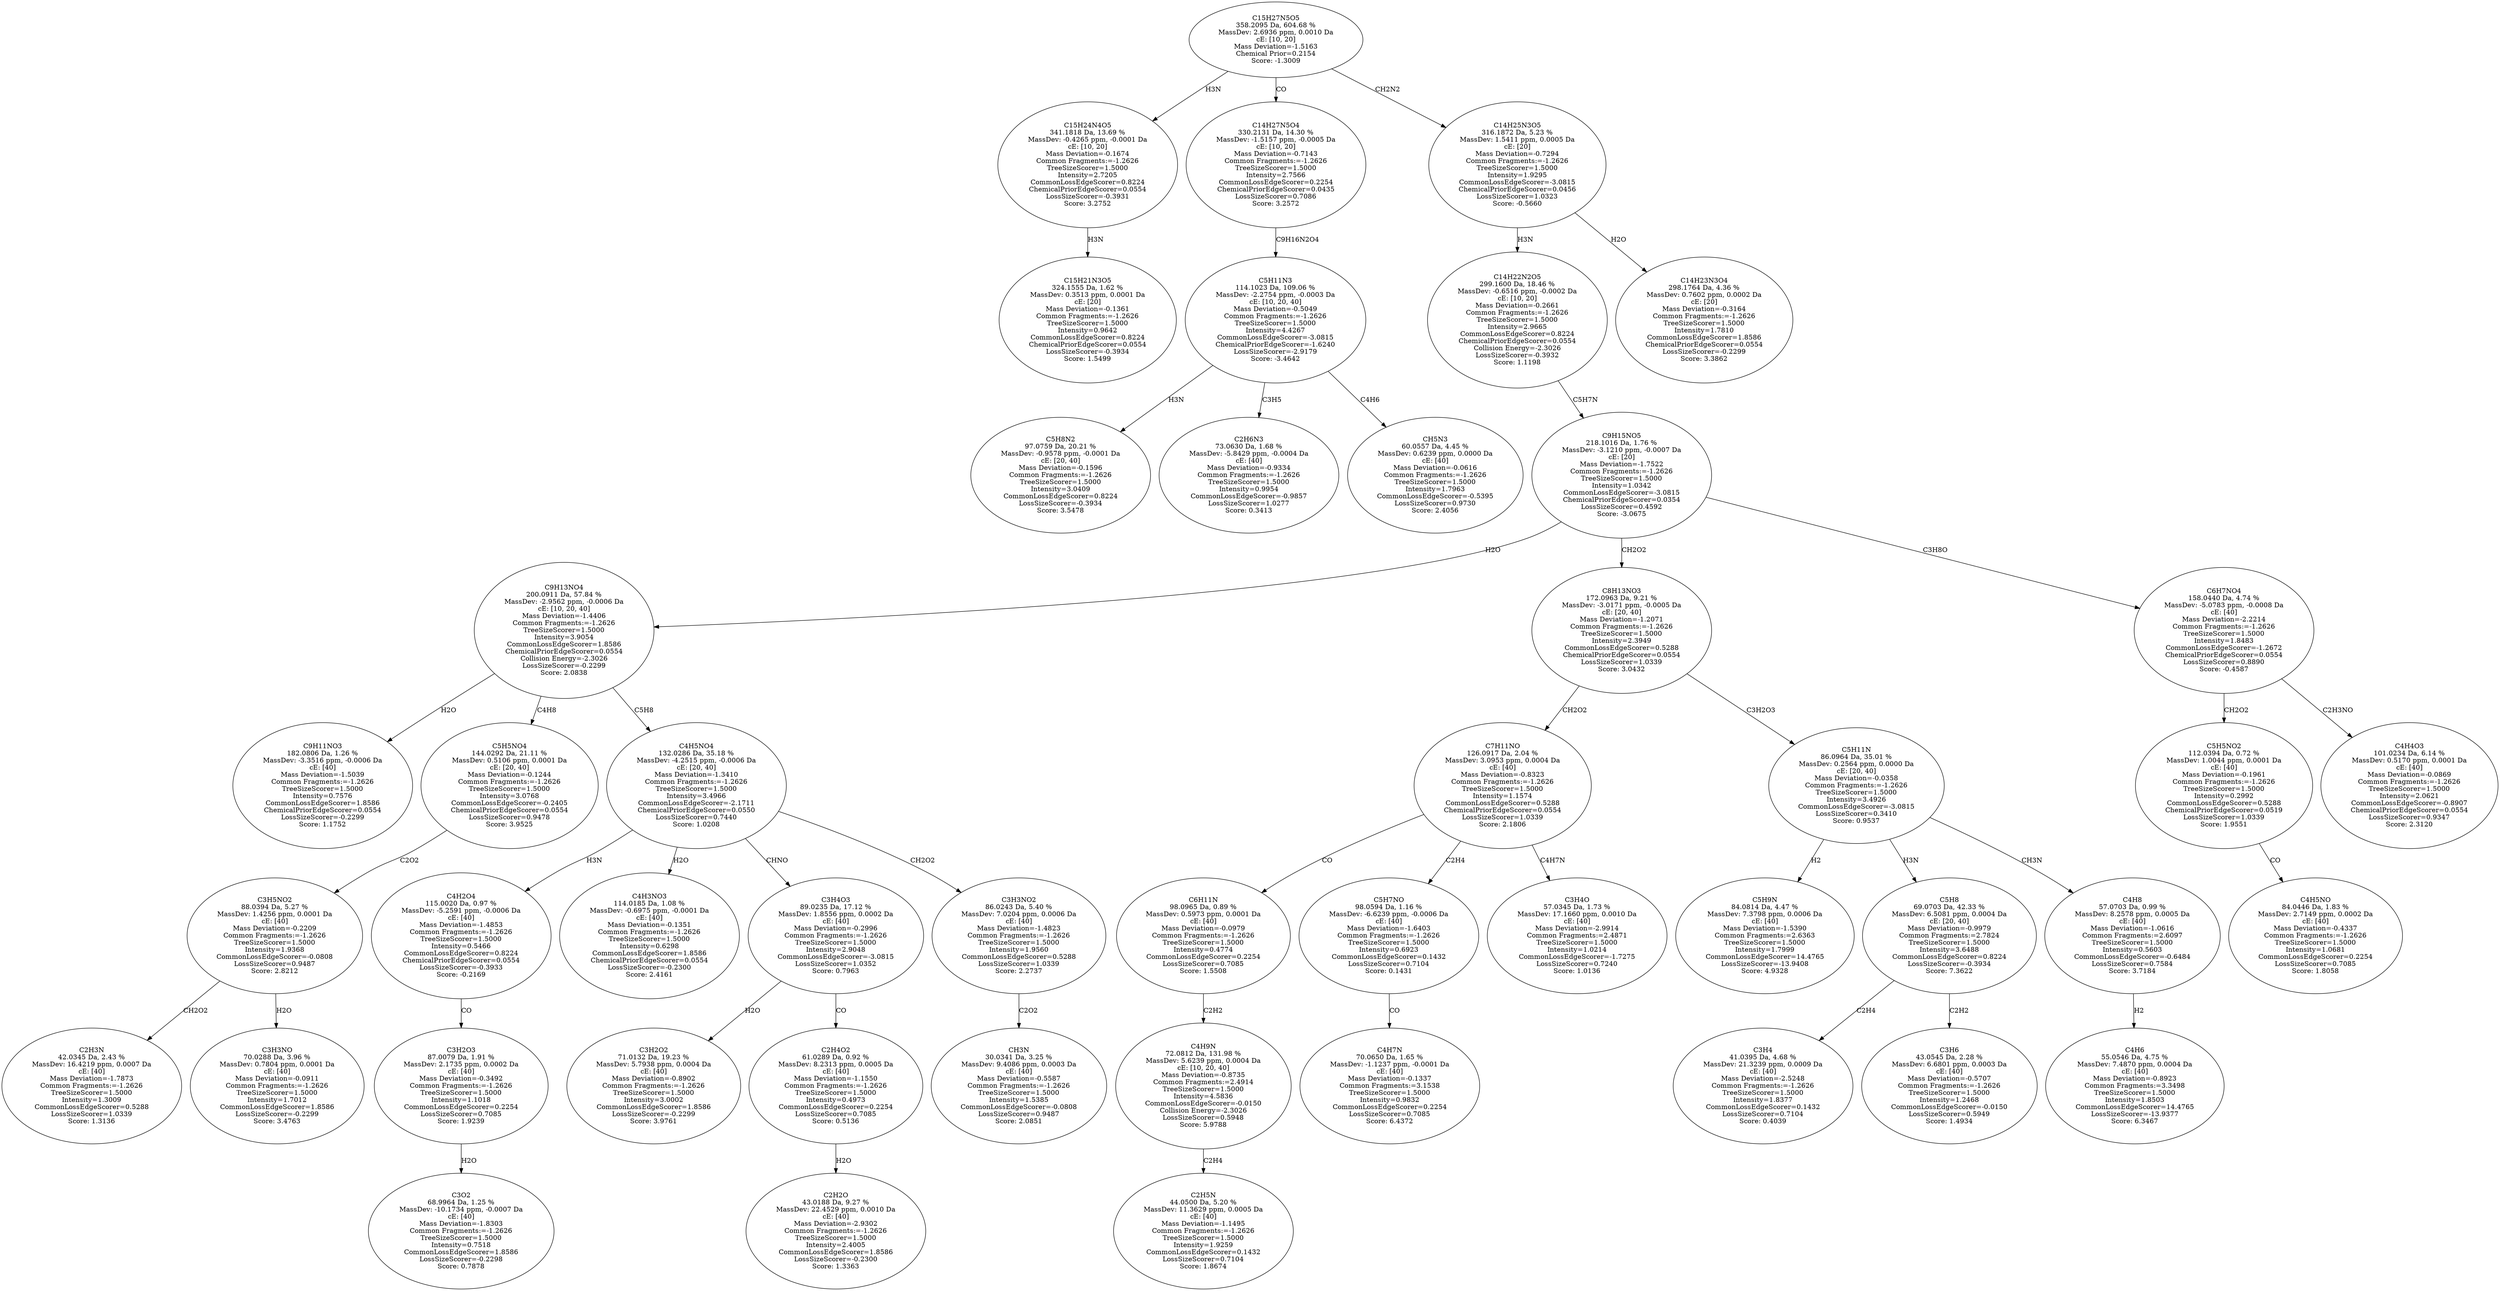 strict digraph {
v1 [label="C15H21N3O5\n324.1555 Da, 1.62 %\nMassDev: 0.3513 ppm, 0.0001 Da\ncE: [20]\nMass Deviation=-0.1361\nCommon Fragments:=-1.2626\nTreeSizeScorer=1.5000\nIntensity=0.9642\nCommonLossEdgeScorer=0.8224\nChemicalPriorEdgeScorer=0.0554\nLossSizeScorer=-0.3934\nScore: 1.5499"];
v2 [label="C15H24N4O5\n341.1818 Da, 13.69 %\nMassDev: -0.4265 ppm, -0.0001 Da\ncE: [10, 20]\nMass Deviation=-0.1674\nCommon Fragments:=-1.2626\nTreeSizeScorer=1.5000\nIntensity=2.7205\nCommonLossEdgeScorer=0.8224\nChemicalPriorEdgeScorer=0.0554\nLossSizeScorer=-0.3931\nScore: 3.2752"];
v3 [label="C5H8N2\n97.0759 Da, 20.21 %\nMassDev: -0.9578 ppm, -0.0001 Da\ncE: [20, 40]\nMass Deviation=-0.1596\nCommon Fragments:=-1.2626\nTreeSizeScorer=1.5000\nIntensity=3.0409\nCommonLossEdgeScorer=0.8224\nLossSizeScorer=-0.3934\nScore: 3.5478"];
v4 [label="C2H6N3\n73.0630 Da, 1.68 %\nMassDev: -5.8429 ppm, -0.0004 Da\ncE: [40]\nMass Deviation=-0.9334\nCommon Fragments:=-1.2626\nTreeSizeScorer=1.5000\nIntensity=0.9954\nCommonLossEdgeScorer=-0.9857\nLossSizeScorer=1.0277\nScore: 0.3413"];
v5 [label="CH5N3\n60.0557 Da, 4.45 %\nMassDev: 0.6239 ppm, 0.0000 Da\ncE: [40]\nMass Deviation=-0.0616\nCommon Fragments:=-1.2626\nTreeSizeScorer=1.5000\nIntensity=1.7963\nCommonLossEdgeScorer=-0.5395\nLossSizeScorer=0.9730\nScore: 2.4056"];
v6 [label="C5H11N3\n114.1023 Da, 109.06 %\nMassDev: -2.2754 ppm, -0.0003 Da\ncE: [10, 20, 40]\nMass Deviation=-0.5049\nCommon Fragments:=-1.2626\nTreeSizeScorer=1.5000\nIntensity=4.4267\nCommonLossEdgeScorer=-3.0815\nChemicalPriorEdgeScorer=-1.6240\nLossSizeScorer=-2.9179\nScore: -3.4642"];
v7 [label="C14H27N5O4\n330.2131 Da, 14.30 %\nMassDev: -1.5157 ppm, -0.0005 Da\ncE: [10, 20]\nMass Deviation=-0.7143\nCommon Fragments:=-1.2626\nTreeSizeScorer=1.5000\nIntensity=2.7566\nCommonLossEdgeScorer=0.2254\nChemicalPriorEdgeScorer=0.0435\nLossSizeScorer=0.7086\nScore: 3.2572"];
v8 [label="C9H11NO3\n182.0806 Da, 1.26 %\nMassDev: -3.3516 ppm, -0.0006 Da\ncE: [40]\nMass Deviation=-1.5039\nCommon Fragments:=-1.2626\nTreeSizeScorer=1.5000\nIntensity=0.7576\nCommonLossEdgeScorer=1.8586\nChemicalPriorEdgeScorer=0.0554\nLossSizeScorer=-0.2299\nScore: 1.1752"];
v9 [label="C2H3N\n42.0345 Da, 2.43 %\nMassDev: 16.4219 ppm, 0.0007 Da\ncE: [40]\nMass Deviation=-1.7873\nCommon Fragments:=-1.2626\nTreeSizeScorer=1.5000\nIntensity=1.3009\nCommonLossEdgeScorer=0.5288\nLossSizeScorer=1.0339\nScore: 1.3136"];
v10 [label="C3H3NO\n70.0288 Da, 3.96 %\nMassDev: 0.7804 ppm, 0.0001 Da\ncE: [40]\nMass Deviation=-0.0911\nCommon Fragments:=-1.2626\nTreeSizeScorer=1.5000\nIntensity=1.7012\nCommonLossEdgeScorer=1.8586\nLossSizeScorer=-0.2299\nScore: 3.4763"];
v11 [label="C3H5NO2\n88.0394 Da, 5.27 %\nMassDev: 1.4256 ppm, 0.0001 Da\ncE: [40]\nMass Deviation=-0.2209\nCommon Fragments:=-1.2626\nTreeSizeScorer=1.5000\nIntensity=1.9368\nCommonLossEdgeScorer=-0.0808\nLossSizeScorer=0.9487\nScore: 2.8212"];
v12 [label="C5H5NO4\n144.0292 Da, 21.11 %\nMassDev: 0.5106 ppm, 0.0001 Da\ncE: [20, 40]\nMass Deviation=-0.1244\nCommon Fragments:=-1.2626\nTreeSizeScorer=1.5000\nIntensity=3.0768\nCommonLossEdgeScorer=-0.2405\nChemicalPriorEdgeScorer=0.0554\nLossSizeScorer=0.9478\nScore: 3.9525"];
v13 [label="C3O2\n68.9964 Da, 1.25 %\nMassDev: -10.1734 ppm, -0.0007 Da\ncE: [40]\nMass Deviation=-1.8303\nCommon Fragments:=-1.2626\nTreeSizeScorer=1.5000\nIntensity=0.7518\nCommonLossEdgeScorer=1.8586\nLossSizeScorer=-0.2298\nScore: 0.7878"];
v14 [label="C3H2O3\n87.0079 Da, 1.91 %\nMassDev: 2.1735 ppm, 0.0002 Da\ncE: [40]\nMass Deviation=-0.3492\nCommon Fragments:=-1.2626\nTreeSizeScorer=1.5000\nIntensity=1.1018\nCommonLossEdgeScorer=0.2254\nLossSizeScorer=0.7085\nScore: 1.9239"];
v15 [label="C4H2O4\n115.0020 Da, 0.97 %\nMassDev: -5.2591 ppm, -0.0006 Da\ncE: [40]\nMass Deviation=-1.4853\nCommon Fragments:=-1.2626\nTreeSizeScorer=1.5000\nIntensity=0.5466\nCommonLossEdgeScorer=0.8224\nChemicalPriorEdgeScorer=0.0554\nLossSizeScorer=-0.3933\nScore: -0.2169"];
v16 [label="C4H3NO3\n114.0185 Da, 1.08 %\nMassDev: -0.6975 ppm, -0.0001 Da\ncE: [40]\nMass Deviation=-0.1351\nCommon Fragments:=-1.2626\nTreeSizeScorer=1.5000\nIntensity=0.6298\nCommonLossEdgeScorer=1.8586\nChemicalPriorEdgeScorer=0.0554\nLossSizeScorer=-0.2300\nScore: 2.4161"];
v17 [label="C3H2O2\n71.0132 Da, 19.23 %\nMassDev: 5.7938 ppm, 0.0004 Da\ncE: [40]\nMass Deviation=-0.8902\nCommon Fragments:=-1.2626\nTreeSizeScorer=1.5000\nIntensity=3.0002\nCommonLossEdgeScorer=1.8586\nLossSizeScorer=-0.2299\nScore: 3.9761"];
v18 [label="C2H2O\n43.0188 Da, 9.27 %\nMassDev: 22.4529 ppm, 0.0010 Da\ncE: [40]\nMass Deviation=-2.9302\nCommon Fragments:=-1.2626\nTreeSizeScorer=1.5000\nIntensity=2.4005\nCommonLossEdgeScorer=1.8586\nLossSizeScorer=-0.2300\nScore: 1.3363"];
v19 [label="C2H4O2\n61.0289 Da, 0.92 %\nMassDev: 8.2313 ppm, 0.0005 Da\ncE: [40]\nMass Deviation=-1.1550\nCommon Fragments:=-1.2626\nTreeSizeScorer=1.5000\nIntensity=0.4973\nCommonLossEdgeScorer=0.2254\nLossSizeScorer=0.7085\nScore: 0.5136"];
v20 [label="C3H4O3\n89.0235 Da, 17.12 %\nMassDev: 1.8556 ppm, 0.0002 Da\ncE: [40]\nMass Deviation=-0.2996\nCommon Fragments:=-1.2626\nTreeSizeScorer=1.5000\nIntensity=2.9048\nCommonLossEdgeScorer=-3.0815\nLossSizeScorer=1.0352\nScore: 0.7963"];
v21 [label="CH3N\n30.0341 Da, 3.25 %\nMassDev: 9.4086 ppm, 0.0003 Da\ncE: [40]\nMass Deviation=-0.5587\nCommon Fragments:=-1.2626\nTreeSizeScorer=1.5000\nIntensity=1.5385\nCommonLossEdgeScorer=-0.0808\nLossSizeScorer=0.9487\nScore: 2.0851"];
v22 [label="C3H3NO2\n86.0243 Da, 5.40 %\nMassDev: 7.0204 ppm, 0.0006 Da\ncE: [40]\nMass Deviation=-1.4823\nCommon Fragments:=-1.2626\nTreeSizeScorer=1.5000\nIntensity=1.9560\nCommonLossEdgeScorer=0.5288\nLossSizeScorer=1.0339\nScore: 2.2737"];
v23 [label="C4H5NO4\n132.0286 Da, 35.18 %\nMassDev: -4.2515 ppm, -0.0006 Da\ncE: [20, 40]\nMass Deviation=-1.3410\nCommon Fragments:=-1.2626\nTreeSizeScorer=1.5000\nIntensity=3.4966\nCommonLossEdgeScorer=-2.1711\nChemicalPriorEdgeScorer=0.0550\nLossSizeScorer=0.7440\nScore: 1.0208"];
v24 [label="C9H13NO4\n200.0911 Da, 57.84 %\nMassDev: -2.9562 ppm, -0.0006 Da\ncE: [10, 20, 40]\nMass Deviation=-1.4406\nCommon Fragments:=-1.2626\nTreeSizeScorer=1.5000\nIntensity=3.9054\nCommonLossEdgeScorer=1.8586\nChemicalPriorEdgeScorer=0.0554\nCollision Energy=-2.3026\nLossSizeScorer=-0.2299\nScore: 2.0838"];
v25 [label="C2H5N\n44.0500 Da, 5.20 %\nMassDev: 11.3629 ppm, 0.0005 Da\ncE: [40]\nMass Deviation=-1.1495\nCommon Fragments:=-1.2626\nTreeSizeScorer=1.5000\nIntensity=1.9259\nCommonLossEdgeScorer=0.1432\nLossSizeScorer=0.7104\nScore: 1.8674"];
v26 [label="C4H9N\n72.0812 Da, 131.98 %\nMassDev: 5.6239 ppm, 0.0004 Da\ncE: [10, 20, 40]\nMass Deviation=-0.8735\nCommon Fragments:=2.4914\nTreeSizeScorer=1.5000\nIntensity=4.5836\nCommonLossEdgeScorer=-0.0150\nCollision Energy=-2.3026\nLossSizeScorer=0.5948\nScore: 5.9788"];
v27 [label="C6H11N\n98.0965 Da, 0.89 %\nMassDev: 0.5973 ppm, 0.0001 Da\ncE: [40]\nMass Deviation=-0.0979\nCommon Fragments:=-1.2626\nTreeSizeScorer=1.5000\nIntensity=0.4774\nCommonLossEdgeScorer=0.2254\nLossSizeScorer=0.7085\nScore: 1.5508"];
v28 [label="C4H7N\n70.0650 Da, 1.65 %\nMassDev: -1.1237 ppm, -0.0001 Da\ncE: [40]\nMass Deviation=-0.1337\nCommon Fragments:=3.1538\nTreeSizeScorer=1.5000\nIntensity=0.9832\nCommonLossEdgeScorer=0.2254\nLossSizeScorer=0.7085\nScore: 6.4372"];
v29 [label="C5H7NO\n98.0594 Da, 1.16 %\nMassDev: -6.6239 ppm, -0.0006 Da\ncE: [40]\nMass Deviation=-1.6403\nCommon Fragments:=-1.2626\nTreeSizeScorer=1.5000\nIntensity=0.6923\nCommonLossEdgeScorer=0.1432\nLossSizeScorer=0.7104\nScore: 0.1431"];
v30 [label="C3H4O\n57.0345 Da, 1.73 %\nMassDev: 17.1660 ppm, 0.0010 Da\ncE: [40]\nMass Deviation=-2.9914\nCommon Fragments:=2.4871\nTreeSizeScorer=1.5000\nIntensity=1.0214\nCommonLossEdgeScorer=-1.7275\nLossSizeScorer=0.7240\nScore: 1.0136"];
v31 [label="C7H11NO\n126.0917 Da, 2.04 %\nMassDev: 3.0953 ppm, 0.0004 Da\ncE: [40]\nMass Deviation=-0.8323\nCommon Fragments:=-1.2626\nTreeSizeScorer=1.5000\nIntensity=1.1574\nCommonLossEdgeScorer=0.5288\nChemicalPriorEdgeScorer=0.0554\nLossSizeScorer=1.0339\nScore: 2.1806"];
v32 [label="C5H9N\n84.0814 Da, 4.47 %\nMassDev: 7.3798 ppm, 0.0006 Da\ncE: [40]\nMass Deviation=-1.5390\nCommon Fragments:=2.6363\nTreeSizeScorer=1.5000\nIntensity=1.7999\nCommonLossEdgeScorer=14.4765\nLossSizeScorer=-13.9408\nScore: 4.9328"];
v33 [label="C3H4\n41.0395 Da, 4.68 %\nMassDev: 21.3239 ppm, 0.0009 Da\ncE: [40]\nMass Deviation=-2.5248\nCommon Fragments:=-1.2626\nTreeSizeScorer=1.5000\nIntensity=1.8377\nCommonLossEdgeScorer=0.1432\nLossSizeScorer=0.7104\nScore: 0.4039"];
v34 [label="C3H6\n43.0545 Da, 2.28 %\nMassDev: 6.6801 ppm, 0.0003 Da\ncE: [40]\nMass Deviation=-0.5707\nCommon Fragments:=-1.2626\nTreeSizeScorer=1.5000\nIntensity=1.2468\nCommonLossEdgeScorer=-0.0150\nLossSizeScorer=0.5949\nScore: 1.4934"];
v35 [label="C5H8\n69.0703 Da, 42.33 %\nMassDev: 6.5081 ppm, 0.0004 Da\ncE: [20, 40]\nMass Deviation=-0.9979\nCommon Fragments:=2.7824\nTreeSizeScorer=1.5000\nIntensity=3.6488\nCommonLossEdgeScorer=0.8224\nLossSizeScorer=-0.3934\nScore: 7.3622"];
v36 [label="C4H6\n55.0546 Da, 4.75 %\nMassDev: 7.4870 ppm, 0.0004 Da\ncE: [40]\nMass Deviation=-0.8923\nCommon Fragments:=3.3498\nTreeSizeScorer=1.5000\nIntensity=1.8503\nCommonLossEdgeScorer=14.4765\nLossSizeScorer=-13.9377\nScore: 6.3467"];
v37 [label="C4H8\n57.0703 Da, 0.99 %\nMassDev: 8.2578 ppm, 0.0005 Da\ncE: [40]\nMass Deviation=-1.0616\nCommon Fragments:=2.6097\nTreeSizeScorer=1.5000\nIntensity=0.5603\nCommonLossEdgeScorer=-0.6484\nLossSizeScorer=0.7584\nScore: 3.7184"];
v38 [label="C5H11N\n86.0964 Da, 35.01 %\nMassDev: 0.2564 ppm, 0.0000 Da\ncE: [20, 40]\nMass Deviation=-0.0358\nCommon Fragments:=-1.2626\nTreeSizeScorer=1.5000\nIntensity=3.4926\nCommonLossEdgeScorer=-3.0815\nLossSizeScorer=0.3410\nScore: 0.9537"];
v39 [label="C8H13NO3\n172.0963 Da, 9.21 %\nMassDev: -3.0171 ppm, -0.0005 Da\ncE: [20, 40]\nMass Deviation=-1.2071\nCommon Fragments:=-1.2626\nTreeSizeScorer=1.5000\nIntensity=2.3949\nCommonLossEdgeScorer=0.5288\nChemicalPriorEdgeScorer=0.0554\nLossSizeScorer=1.0339\nScore: 3.0432"];
v40 [label="C4H5NO\n84.0446 Da, 1.83 %\nMassDev: 2.7149 ppm, 0.0002 Da\ncE: [40]\nMass Deviation=-0.4337\nCommon Fragments:=-1.2626\nTreeSizeScorer=1.5000\nIntensity=1.0681\nCommonLossEdgeScorer=0.2254\nLossSizeScorer=0.7085\nScore: 1.8058"];
v41 [label="C5H5NO2\n112.0394 Da, 0.72 %\nMassDev: 1.0044 ppm, 0.0001 Da\ncE: [40]\nMass Deviation=-0.1961\nCommon Fragments:=-1.2626\nTreeSizeScorer=1.5000\nIntensity=0.2992\nCommonLossEdgeScorer=0.5288\nChemicalPriorEdgeScorer=0.0519\nLossSizeScorer=1.0339\nScore: 1.9551"];
v42 [label="C4H4O3\n101.0234 Da, 6.14 %\nMassDev: 0.5170 ppm, 0.0001 Da\ncE: [40]\nMass Deviation=-0.0869\nCommon Fragments:=-1.2626\nTreeSizeScorer=1.5000\nIntensity=2.0621\nCommonLossEdgeScorer=-0.8907\nChemicalPriorEdgeScorer=0.0554\nLossSizeScorer=0.9347\nScore: 2.3120"];
v43 [label="C6H7NO4\n158.0440 Da, 4.74 %\nMassDev: -5.0783 ppm, -0.0008 Da\ncE: [40]\nMass Deviation=-2.2214\nCommon Fragments:=-1.2626\nTreeSizeScorer=1.5000\nIntensity=1.8483\nCommonLossEdgeScorer=-1.2672\nChemicalPriorEdgeScorer=0.0554\nLossSizeScorer=0.8890\nScore: -0.4587"];
v44 [label="C9H15NO5\n218.1016 Da, 1.76 %\nMassDev: -3.1210 ppm, -0.0007 Da\ncE: [20]\nMass Deviation=-1.7522\nCommon Fragments:=-1.2626\nTreeSizeScorer=1.5000\nIntensity=1.0342\nCommonLossEdgeScorer=-3.0815\nChemicalPriorEdgeScorer=0.0354\nLossSizeScorer=0.4592\nScore: -3.0675"];
v45 [label="C14H22N2O5\n299.1600 Da, 18.46 %\nMassDev: -0.6516 ppm, -0.0002 Da\ncE: [10, 20]\nMass Deviation=-0.2661\nCommon Fragments:=-1.2626\nTreeSizeScorer=1.5000\nIntensity=2.9665\nCommonLossEdgeScorer=0.8224\nChemicalPriorEdgeScorer=0.0554\nCollision Energy=-2.3026\nLossSizeScorer=-0.3932\nScore: 1.1198"];
v46 [label="C14H23N3O4\n298.1764 Da, 4.36 %\nMassDev: 0.7602 ppm, 0.0002 Da\ncE: [20]\nMass Deviation=-0.3164\nCommon Fragments:=-1.2626\nTreeSizeScorer=1.5000\nIntensity=1.7810\nCommonLossEdgeScorer=1.8586\nChemicalPriorEdgeScorer=0.0554\nLossSizeScorer=-0.2299\nScore: 3.3862"];
v47 [label="C14H25N3O5\n316.1872 Da, 5.23 %\nMassDev: 1.5411 ppm, 0.0005 Da\ncE: [20]\nMass Deviation=-0.7294\nCommon Fragments:=-1.2626\nTreeSizeScorer=1.5000\nIntensity=1.9295\nCommonLossEdgeScorer=-3.0815\nChemicalPriorEdgeScorer=0.0456\nLossSizeScorer=1.0323\nScore: -0.5660"];
v48 [label="C15H27N5O5\n358.2095 Da, 604.68 %\nMassDev: 2.6936 ppm, 0.0010 Da\ncE: [10, 20]\nMass Deviation=-1.5163\nChemical Prior=0.2154\nScore: -1.3009"];
v2 -> v1 [label="H3N"];
v48 -> v2 [label="H3N"];
v6 -> v3 [label="H3N"];
v6 -> v4 [label="C3H5"];
v6 -> v5 [label="C4H6"];
v7 -> v6 [label="C9H16N2O4"];
v48 -> v7 [label="CO"];
v24 -> v8 [label="H2O"];
v11 -> v9 [label="CH2O2"];
v11 -> v10 [label="H2O"];
v12 -> v11 [label="C2O2"];
v24 -> v12 [label="C4H8"];
v14 -> v13 [label="H2O"];
v15 -> v14 [label="CO"];
v23 -> v15 [label="H3N"];
v23 -> v16 [label="H2O"];
v20 -> v17 [label="H2O"];
v19 -> v18 [label="H2O"];
v20 -> v19 [label="CO"];
v23 -> v20 [label="CHNO"];
v22 -> v21 [label="C2O2"];
v23 -> v22 [label="CH2O2"];
v24 -> v23 [label="C5H8"];
v44 -> v24 [label="H2O"];
v26 -> v25 [label="C2H4"];
v27 -> v26 [label="C2H2"];
v31 -> v27 [label="CO"];
v29 -> v28 [label="CO"];
v31 -> v29 [label="C2H4"];
v31 -> v30 [label="C4H7N"];
v39 -> v31 [label="CH2O2"];
v38 -> v32 [label="H2"];
v35 -> v33 [label="C2H4"];
v35 -> v34 [label="C2H2"];
v38 -> v35 [label="H3N"];
v37 -> v36 [label="H2"];
v38 -> v37 [label="CH3N"];
v39 -> v38 [label="C3H2O3"];
v44 -> v39 [label="CH2O2"];
v41 -> v40 [label="CO"];
v43 -> v41 [label="CH2O2"];
v43 -> v42 [label="C2H3NO"];
v44 -> v43 [label="C3H8O"];
v45 -> v44 [label="C5H7N"];
v47 -> v45 [label="H3N"];
v47 -> v46 [label="H2O"];
v48 -> v47 [label="CH2N2"];
}